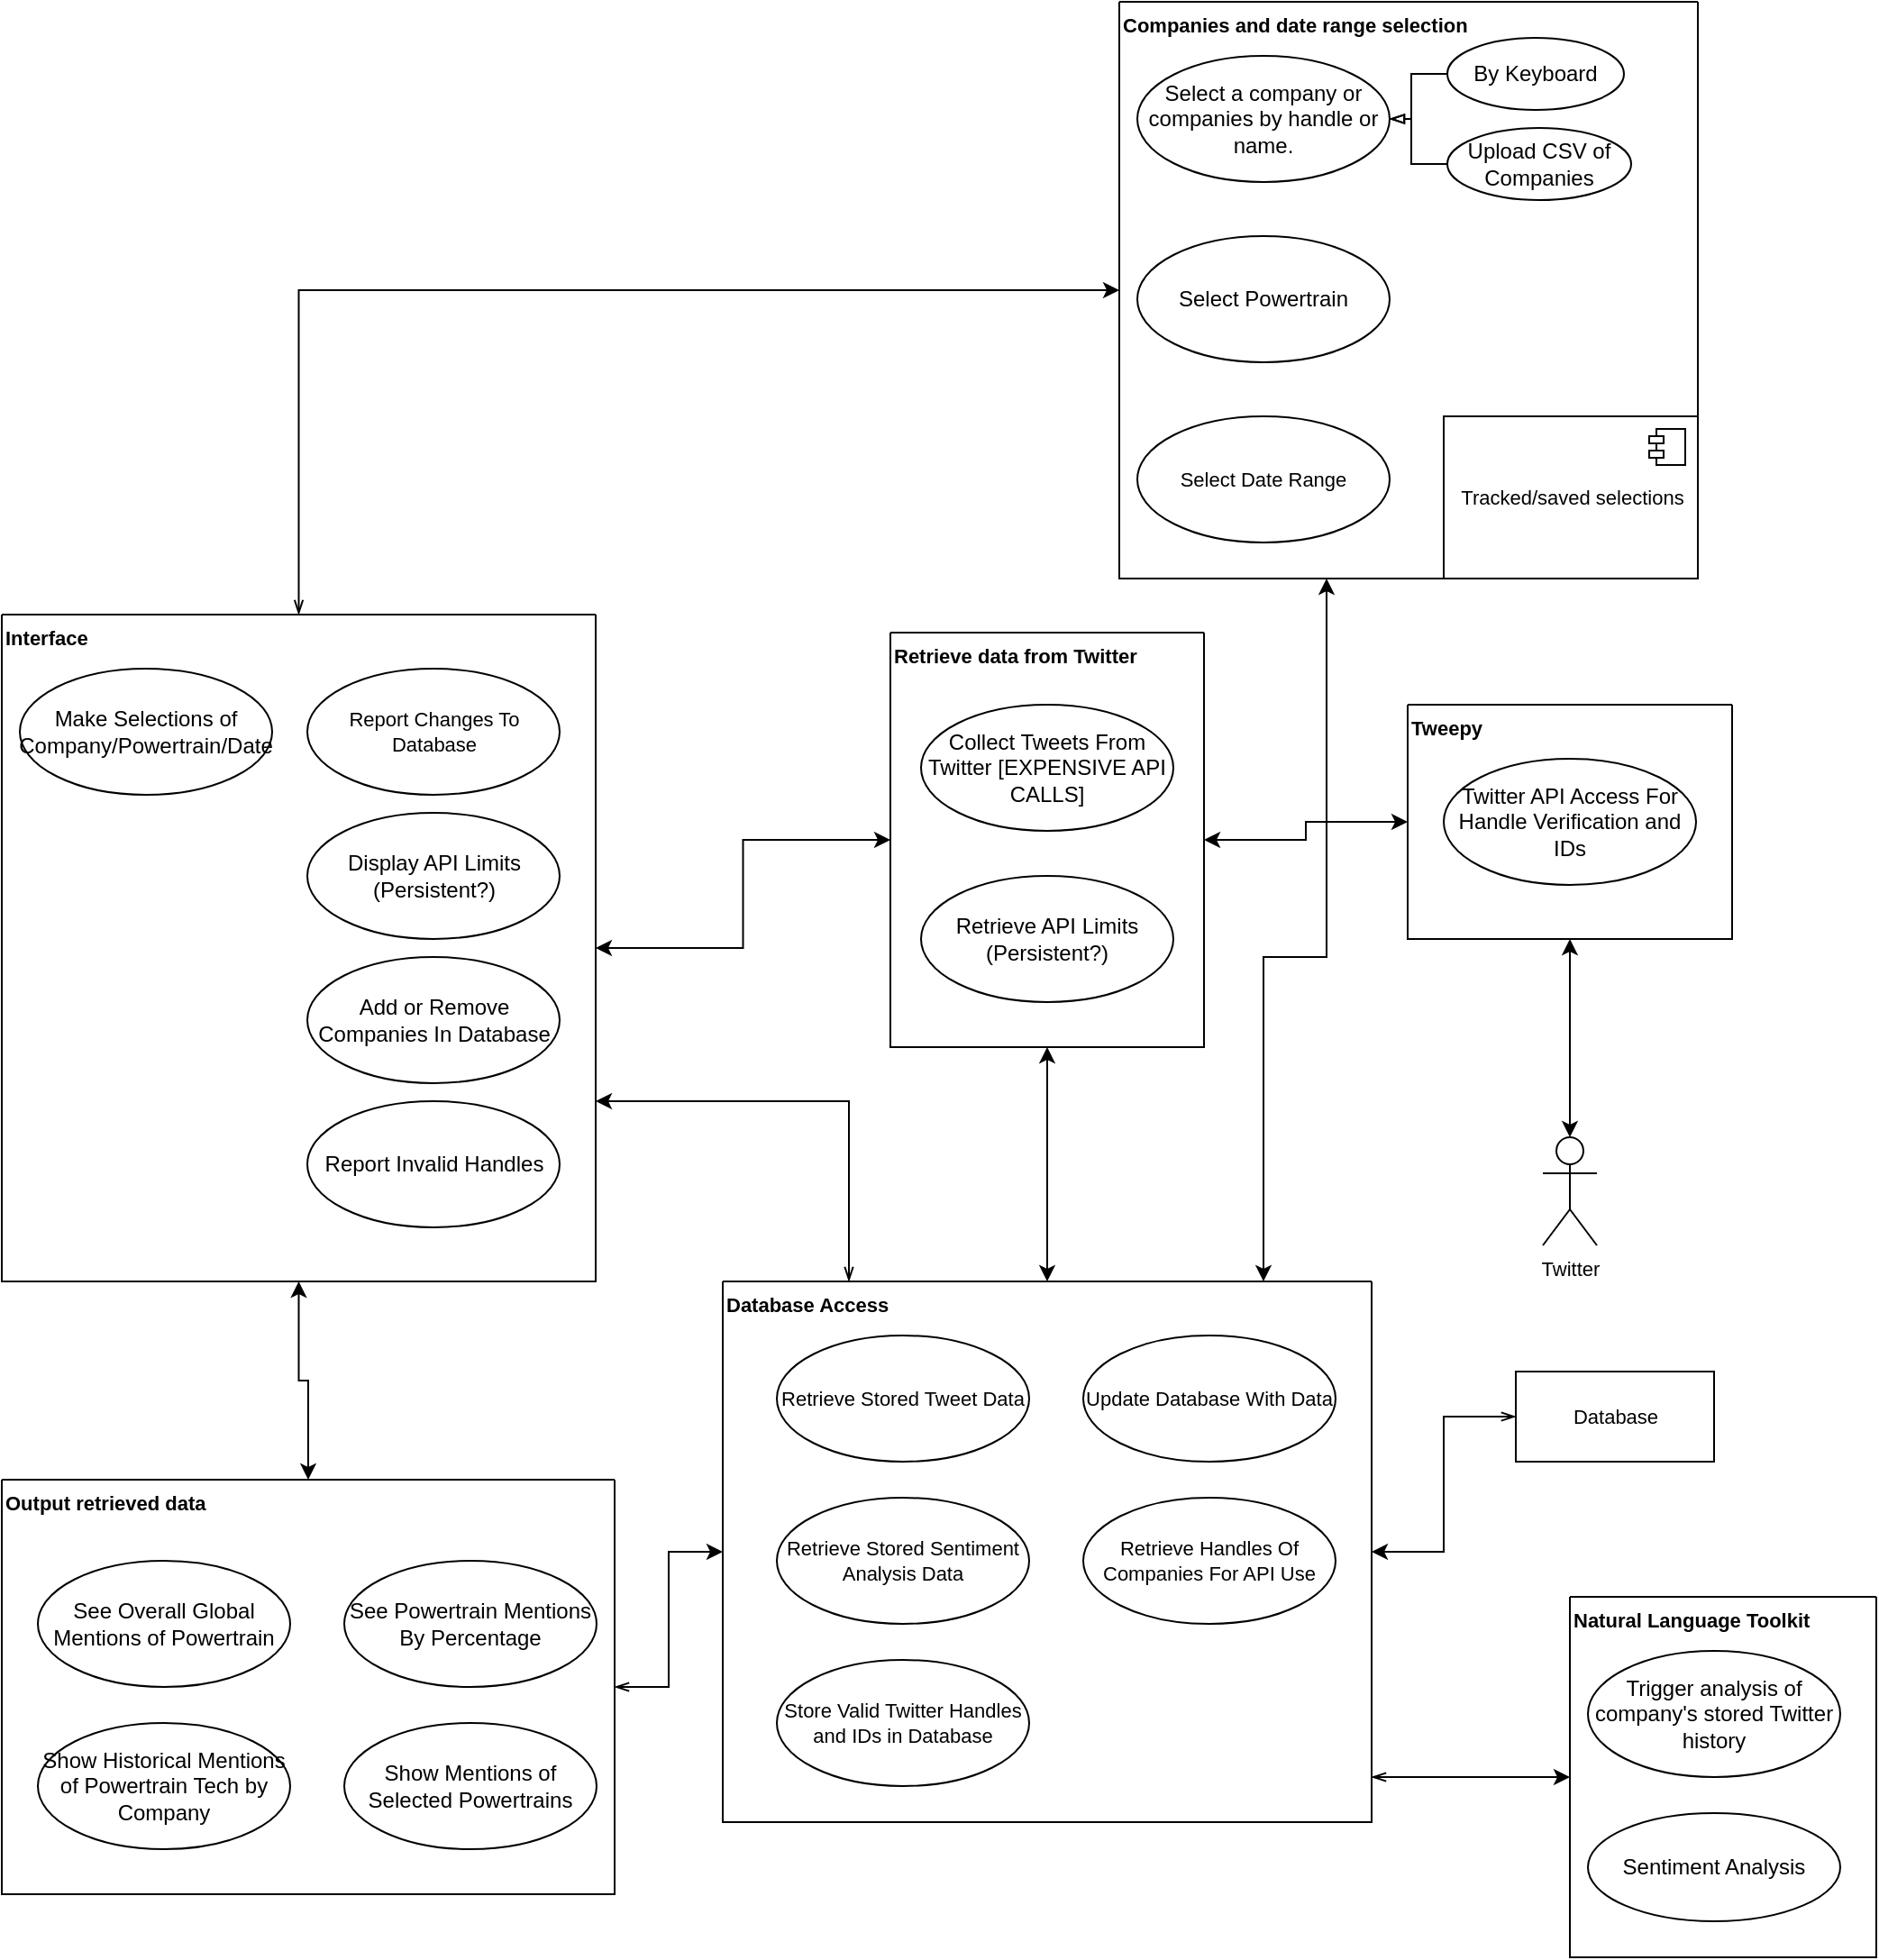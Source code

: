 <mxfile version="20.4.0" type="github">
  <diagram id="JktZAHXNQAXAAq4mOGnl" name="Page-1">
    <mxGraphModel dx="2370" dy="2427" grid="1" gridSize="10" guides="1" tooltips="1" connect="1" arrows="1" fold="1" page="1" pageScale="1" pageWidth="850" pageHeight="1100" math="0" shadow="0">
      <root>
        <mxCell id="0" />
        <mxCell id="1" parent="0" />
        <mxCell id="1iz9WDEiHWnZDifTo_TY-9" style="edgeStyle=orthogonalEdgeStyle;rounded=0;orthogonalLoop=1;jettySize=auto;html=1;startArrow=classic;startFill=1;endArrow=classic;endFill=1;" edge="1" parent="1" source="GTtgWMJxd_jJ_gYCuKWm-71" target="GTtgWMJxd_jJ_gYCuKWm-93">
          <mxGeometry relative="1" as="geometry" />
        </mxCell>
        <mxCell id="GTtgWMJxd_jJ_gYCuKWm-71" value="Output retrieved data" style="swimlane;startSize=0;fontSize=11;verticalAlign=top;align=left;" parent="1" vertex="1">
          <mxGeometry x="350" y="470" width="340" height="230" as="geometry" />
        </mxCell>
        <mxCell id="GTtgWMJxd_jJ_gYCuKWm-24" value="See Overall Global Mentions of Powertrain" style="ellipse;whiteSpace=wrap;html=1;" parent="GTtgWMJxd_jJ_gYCuKWm-71" vertex="1">
          <mxGeometry x="20" y="45" width="140" height="70" as="geometry" />
        </mxCell>
        <mxCell id="GTtgWMJxd_jJ_gYCuKWm-72" value="Show Historical Mentions of Powertrain Tech by Company" style="ellipse;whiteSpace=wrap;html=1;" parent="GTtgWMJxd_jJ_gYCuKWm-71" vertex="1">
          <mxGeometry x="20" y="135" width="140" height="70" as="geometry" />
        </mxCell>
        <mxCell id="GTtgWMJxd_jJ_gYCuKWm-73" value="Show Mentions of Selected Powertrains" style="ellipse;whiteSpace=wrap;html=1;" parent="GTtgWMJxd_jJ_gYCuKWm-71" vertex="1">
          <mxGeometry x="190" y="135" width="140" height="70" as="geometry" />
        </mxCell>
        <mxCell id="GTtgWMJxd_jJ_gYCuKWm-74" value="See Powertrain Mentions By Percentage" style="ellipse;whiteSpace=wrap;html=1;" parent="GTtgWMJxd_jJ_gYCuKWm-71" vertex="1">
          <mxGeometry x="190" y="45" width="140" height="70" as="geometry" />
        </mxCell>
        <mxCell id="1iz9WDEiHWnZDifTo_TY-3" style="edgeStyle=orthogonalEdgeStyle;rounded=0;orthogonalLoop=1;jettySize=auto;html=1;startArrow=classic;startFill=1;endArrow=classic;endFill=1;" edge="1" parent="1" source="GTtgWMJxd_jJ_gYCuKWm-75" target="GTtgWMJxd_jJ_gYCuKWm-100">
          <mxGeometry relative="1" as="geometry" />
        </mxCell>
        <mxCell id="1iz9WDEiHWnZDifTo_TY-5" style="edgeStyle=orthogonalEdgeStyle;rounded=0;orthogonalLoop=1;jettySize=auto;html=1;startArrow=classic;startFill=1;endArrow=classic;endFill=1;" edge="1" parent="1" source="GTtgWMJxd_jJ_gYCuKWm-75" target="GTtgWMJxd_jJ_gYCuKWm-87">
          <mxGeometry relative="1" as="geometry" />
        </mxCell>
        <mxCell id="GTtgWMJxd_jJ_gYCuKWm-75" value="Retrieve data from Twitter" style="swimlane;startSize=0;fontSize=11;verticalAlign=top;align=left;" parent="1" vertex="1">
          <mxGeometry x="843" width="174" height="230" as="geometry" />
        </mxCell>
        <mxCell id="GTtgWMJxd_jJ_gYCuKWm-76" value="&lt;div&gt;Collect Tweets From Twitter [EXPENSIVE API CALLS]&lt;/div&gt;" style="ellipse;whiteSpace=wrap;html=1;" parent="GTtgWMJxd_jJ_gYCuKWm-75" vertex="1">
          <mxGeometry x="17" y="40" width="140" height="70" as="geometry" />
        </mxCell>
        <mxCell id="GTtgWMJxd_jJ_gYCuKWm-81" value="Retrieve API Limits (Persistent?)" style="ellipse;whiteSpace=wrap;html=1;" parent="GTtgWMJxd_jJ_gYCuKWm-75" vertex="1">
          <mxGeometry x="17" y="135" width="140" height="70" as="geometry" />
        </mxCell>
        <mxCell id="GTtgWMJxd_jJ_gYCuKWm-109" style="edgeStyle=orthogonalEdgeStyle;rounded=0;orthogonalLoop=1;jettySize=auto;html=1;fontSize=11;startArrow=classic;startFill=1;endArrow=openThin;endFill=0;" parent="1" source="GTtgWMJxd_jJ_gYCuKWm-79" target="GTtgWMJxd_jJ_gYCuKWm-93" edge="1">
          <mxGeometry relative="1" as="geometry" />
        </mxCell>
        <mxCell id="1iz9WDEiHWnZDifTo_TY-6" style="edgeStyle=orthogonalEdgeStyle;rounded=0;orthogonalLoop=1;jettySize=auto;html=1;startArrow=classic;startFill=1;endArrow=classic;endFill=1;" edge="1" parent="1" source="GTtgWMJxd_jJ_gYCuKWm-79" target="GTtgWMJxd_jJ_gYCuKWm-87">
          <mxGeometry relative="1" as="geometry">
            <Array as="points">
              <mxPoint x="1085" y="180" />
              <mxPoint x="1050" y="180" />
            </Array>
          </mxGeometry>
        </mxCell>
        <mxCell id="GTtgWMJxd_jJ_gYCuKWm-79" value="Companies and date range selection" style="swimlane;startSize=0;fontSize=11;verticalAlign=top;whiteSpace=wrap;align=left;" parent="1" vertex="1">
          <mxGeometry x="970" y="-350" width="321" height="320" as="geometry" />
        </mxCell>
        <mxCell id="GTtgWMJxd_jJ_gYCuKWm-56" value="Select a company or companies by handle or name." style="ellipse;whiteSpace=wrap;html=1;" parent="GTtgWMJxd_jJ_gYCuKWm-79" vertex="1">
          <mxGeometry x="10" y="30" width="140" height="70" as="geometry" />
        </mxCell>
        <mxCell id="GTtgWMJxd_jJ_gYCuKWm-59" value="By Keyboard" style="ellipse;whiteSpace=wrap;html=1;" parent="GTtgWMJxd_jJ_gYCuKWm-79" vertex="1">
          <mxGeometry x="182" y="20" width="98" height="40" as="geometry" />
        </mxCell>
        <mxCell id="GTtgWMJxd_jJ_gYCuKWm-60" style="edgeStyle=orthogonalEdgeStyle;rounded=0;orthogonalLoop=1;jettySize=auto;html=1;fontSize=11;endArrow=blockThin;endFill=0;" parent="GTtgWMJxd_jJ_gYCuKWm-79" source="GTtgWMJxd_jJ_gYCuKWm-59" target="GTtgWMJxd_jJ_gYCuKWm-56" edge="1">
          <mxGeometry relative="1" as="geometry" />
        </mxCell>
        <mxCell id="GTtgWMJxd_jJ_gYCuKWm-51" value="Upload CSV of Companies" style="ellipse;whiteSpace=wrap;html=1;" parent="GTtgWMJxd_jJ_gYCuKWm-79" vertex="1">
          <mxGeometry x="182" y="70" width="102" height="40" as="geometry" />
        </mxCell>
        <mxCell id="GTtgWMJxd_jJ_gYCuKWm-58" style="edgeStyle=orthogonalEdgeStyle;rounded=0;orthogonalLoop=1;jettySize=auto;html=1;fontSize=11;endArrow=blockThin;endFill=0;" parent="GTtgWMJxd_jJ_gYCuKWm-79" source="GTtgWMJxd_jJ_gYCuKWm-51" target="GTtgWMJxd_jJ_gYCuKWm-56" edge="1">
          <mxGeometry relative="1" as="geometry" />
        </mxCell>
        <mxCell id="GTtgWMJxd_jJ_gYCuKWm-82" value="Select Date Range" style="ellipse;whiteSpace=wrap;html=1;fontSize=11;" parent="GTtgWMJxd_jJ_gYCuKWm-79" vertex="1">
          <mxGeometry x="10" y="230" width="140" height="70" as="geometry" />
        </mxCell>
        <mxCell id="GTtgWMJxd_jJ_gYCuKWm-89" value="Select Powertrain" style="ellipse;whiteSpace=wrap;html=1;" parent="GTtgWMJxd_jJ_gYCuKWm-79" vertex="1">
          <mxGeometry x="10" y="130" width="140" height="70" as="geometry" />
        </mxCell>
        <mxCell id="GTtgWMJxd_jJ_gYCuKWm-90" value="&lt;div&gt;Tracked/saved selections&lt;/div&gt;" style="html=1;dropTarget=0;fontSize=11;" parent="GTtgWMJxd_jJ_gYCuKWm-79" vertex="1">
          <mxGeometry x="180" y="230" width="141" height="90" as="geometry" />
        </mxCell>
        <mxCell id="GTtgWMJxd_jJ_gYCuKWm-91" value="" style="shape=module;jettyWidth=8;jettyHeight=4;fontSize=11;" parent="GTtgWMJxd_jJ_gYCuKWm-90" vertex="1">
          <mxGeometry x="1" width="20" height="20" relative="1" as="geometry">
            <mxPoint x="-27" y="7" as="offset" />
          </mxGeometry>
        </mxCell>
        <mxCell id="GTtgWMJxd_jJ_gYCuKWm-105" style="edgeStyle=orthogonalEdgeStyle;rounded=0;orthogonalLoop=1;jettySize=auto;html=1;fontSize=11;startArrow=classic;startFill=1;endArrow=openThin;endFill=0;" parent="1" source="GTtgWMJxd_jJ_gYCuKWm-83" target="GTtgWMJxd_jJ_gYCuKWm-87" edge="1">
          <mxGeometry relative="1" as="geometry">
            <Array as="points">
              <mxPoint x="1140" y="635" />
              <mxPoint x="1140" y="635" />
            </Array>
          </mxGeometry>
        </mxCell>
        <mxCell id="GTtgWMJxd_jJ_gYCuKWm-83" value="Natural Language Toolkit" style="swimlane;startSize=0;fontSize=11;align=left;verticalAlign=top;" parent="1" vertex="1">
          <mxGeometry x="1220" y="535" width="170" height="200" as="geometry" />
        </mxCell>
        <mxCell id="GTtgWMJxd_jJ_gYCuKWm-84" value="Trigger analysis of company&#39;s stored Twitter history" style="ellipse;whiteSpace=wrap;html=1;" parent="GTtgWMJxd_jJ_gYCuKWm-83" vertex="1">
          <mxGeometry x="10" y="30" width="140" height="70" as="geometry" />
        </mxCell>
        <mxCell id="GTtgWMJxd_jJ_gYCuKWm-88" value="Sentiment Analysis" style="ellipse;whiteSpace=wrap;html=1;" parent="GTtgWMJxd_jJ_gYCuKWm-83" vertex="1">
          <mxGeometry x="10" y="120" width="140" height="60" as="geometry" />
        </mxCell>
        <mxCell id="GTtgWMJxd_jJ_gYCuKWm-103" style="edgeStyle=orthogonalEdgeStyle;rounded=0;orthogonalLoop=1;jettySize=auto;html=1;fontSize=11;endArrow=openThin;endFill=0;startArrow=classic;startFill=1;" parent="1" source="GTtgWMJxd_jJ_gYCuKWm-87" target="GTtgWMJxd_jJ_gYCuKWm-102" edge="1">
          <mxGeometry relative="1" as="geometry" />
        </mxCell>
        <mxCell id="GTtgWMJxd_jJ_gYCuKWm-104" style="edgeStyle=orthogonalEdgeStyle;rounded=0;orthogonalLoop=1;jettySize=auto;html=1;fontSize=11;startArrow=classic;startFill=1;endArrow=openThin;endFill=0;" parent="1" source="GTtgWMJxd_jJ_gYCuKWm-87" target="GTtgWMJxd_jJ_gYCuKWm-71" edge="1">
          <mxGeometry relative="1" as="geometry" />
        </mxCell>
        <mxCell id="GTtgWMJxd_jJ_gYCuKWm-87" value="Database Access" style="swimlane;startSize=0;fontSize=11;verticalAlign=top;align=left;" parent="1" vertex="1">
          <mxGeometry x="750" y="360" width="360" height="300" as="geometry" />
        </mxCell>
        <mxCell id="GTtgWMJxd_jJ_gYCuKWm-86" value="Retrieve Stored Tweet Data" style="ellipse;whiteSpace=wrap;html=1;fontSize=11;" parent="GTtgWMJxd_jJ_gYCuKWm-87" vertex="1">
          <mxGeometry x="30" y="30" width="140" height="70" as="geometry" />
        </mxCell>
        <mxCell id="GTtgWMJxd_jJ_gYCuKWm-85" value="Retrieve Stored Sentiment Analysis Data" style="ellipse;whiteSpace=wrap;html=1;fontSize=11;" parent="GTtgWMJxd_jJ_gYCuKWm-87" vertex="1">
          <mxGeometry x="30" y="120" width="140" height="70" as="geometry" />
        </mxCell>
        <mxCell id="GTtgWMJxd_jJ_gYCuKWm-97" value="Store Valid Twitter Handles and IDs in Database" style="ellipse;whiteSpace=wrap;html=1;fontSize=11;" parent="GTtgWMJxd_jJ_gYCuKWm-87" vertex="1">
          <mxGeometry x="30" y="210" width="140" height="70" as="geometry" />
        </mxCell>
        <mxCell id="GTtgWMJxd_jJ_gYCuKWm-98" value="Retrieve Handles Of Companies For API Use" style="ellipse;whiteSpace=wrap;html=1;fontSize=11;" parent="GTtgWMJxd_jJ_gYCuKWm-87" vertex="1">
          <mxGeometry x="200" y="120" width="140" height="70" as="geometry" />
        </mxCell>
        <mxCell id="GTtgWMJxd_jJ_gYCuKWm-99" value="Update Database With Data" style="ellipse;whiteSpace=wrap;html=1;fontSize=11;" parent="GTtgWMJxd_jJ_gYCuKWm-87" vertex="1">
          <mxGeometry x="200" y="30" width="140" height="70" as="geometry" />
        </mxCell>
        <mxCell id="GTtgWMJxd_jJ_gYCuKWm-107" style="edgeStyle=orthogonalEdgeStyle;rounded=0;orthogonalLoop=1;jettySize=auto;html=1;fontSize=11;startArrow=classic;startFill=1;endArrow=openThin;endFill=0;" parent="1" source="GTtgWMJxd_jJ_gYCuKWm-93" target="GTtgWMJxd_jJ_gYCuKWm-87" edge="1">
          <mxGeometry relative="1" as="geometry">
            <Array as="points">
              <mxPoint x="820" y="260" />
            </Array>
          </mxGeometry>
        </mxCell>
        <mxCell id="1iz9WDEiHWnZDifTo_TY-4" style="edgeStyle=orthogonalEdgeStyle;rounded=0;orthogonalLoop=1;jettySize=auto;html=1;startArrow=classic;startFill=1;endArrow=classic;endFill=1;" edge="1" parent="1" source="GTtgWMJxd_jJ_gYCuKWm-100" target="GTtgWMJxd_jJ_gYCuKWm-111">
          <mxGeometry relative="1" as="geometry" />
        </mxCell>
        <mxCell id="GTtgWMJxd_jJ_gYCuKWm-100" value="Tweepy" style="swimlane;startSize=0;fontSize=11;verticalAlign=top;align=left;" parent="1" vertex="1">
          <mxGeometry x="1130" y="40" width="180" height="130" as="geometry" />
        </mxCell>
        <mxCell id="GTtgWMJxd_jJ_gYCuKWm-101" value="Twitter API Access For Handle Verification and IDs" style="ellipse;whiteSpace=wrap;html=1;" parent="GTtgWMJxd_jJ_gYCuKWm-100" vertex="1">
          <mxGeometry x="20" y="30" width="140" height="70" as="geometry" />
        </mxCell>
        <mxCell id="GTtgWMJxd_jJ_gYCuKWm-102" value="Database" style="html=1;fontSize=11;" parent="1" vertex="1">
          <mxGeometry x="1190" y="410" width="110" height="50" as="geometry" />
        </mxCell>
        <mxCell id="GTtgWMJxd_jJ_gYCuKWm-93" value="Interface" style="swimlane;startSize=0;fontSize=11;verticalAlign=top;align=left;" parent="1" vertex="1">
          <mxGeometry x="350" y="-10" width="329.5" height="370" as="geometry" />
        </mxCell>
        <mxCell id="GTtgWMJxd_jJ_gYCuKWm-94" value="Report Changes To Database" style="ellipse;whiteSpace=wrap;html=1;fontSize=11;" parent="GTtgWMJxd_jJ_gYCuKWm-93" vertex="1">
          <mxGeometry x="169.5" y="30" width="140" height="70" as="geometry" />
        </mxCell>
        <mxCell id="GTtgWMJxd_jJ_gYCuKWm-95" value="Report Invalid Handles" style="ellipse;whiteSpace=wrap;html=1;" parent="GTtgWMJxd_jJ_gYCuKWm-93" vertex="1">
          <mxGeometry x="169.5" y="270" width="140" height="70" as="geometry" />
        </mxCell>
        <mxCell id="GTtgWMJxd_jJ_gYCuKWm-96" value="Display API Limits (Persistent?)" style="ellipse;whiteSpace=wrap;html=1;container=0;" parent="GTtgWMJxd_jJ_gYCuKWm-93" vertex="1">
          <mxGeometry x="169.5" y="110" width="140" height="70" as="geometry" />
        </mxCell>
        <mxCell id="GTtgWMJxd_jJ_gYCuKWm-78" value="Add or Remove Companies In Database" style="ellipse;whiteSpace=wrap;html=1;" parent="GTtgWMJxd_jJ_gYCuKWm-93" vertex="1">
          <mxGeometry x="169.5" y="190" width="140" height="70" as="geometry" />
        </mxCell>
        <mxCell id="1iz9WDEiHWnZDifTo_TY-7" value="Make Selections of Company/Powertrain/Date" style="ellipse;whiteSpace=wrap;html=1;" vertex="1" parent="GTtgWMJxd_jJ_gYCuKWm-93">
          <mxGeometry x="10" y="30" width="140" height="70" as="geometry" />
        </mxCell>
        <mxCell id="GTtgWMJxd_jJ_gYCuKWm-110" value="" style="edgeStyle=orthogonalEdgeStyle;rounded=0;orthogonalLoop=1;jettySize=auto;html=1;fontSize=11;startArrow=classic;startFill=1;endArrow=classic;endFill=1;" parent="1" source="GTtgWMJxd_jJ_gYCuKWm-75" target="GTtgWMJxd_jJ_gYCuKWm-93" edge="1">
          <mxGeometry relative="1" as="geometry">
            <mxPoint x="-101" y="855.077" as="sourcePoint" />
            <mxPoint x="395" y="1110" as="targetPoint" />
          </mxGeometry>
        </mxCell>
        <mxCell id="GTtgWMJxd_jJ_gYCuKWm-111" value="Twitter" style="shape=umlActor;verticalLabelPosition=bottom;verticalAlign=top;html=1;fontSize=11;" parent="1" vertex="1">
          <mxGeometry x="1205" y="280" width="30" height="60" as="geometry" />
        </mxCell>
      </root>
    </mxGraphModel>
  </diagram>
</mxfile>
